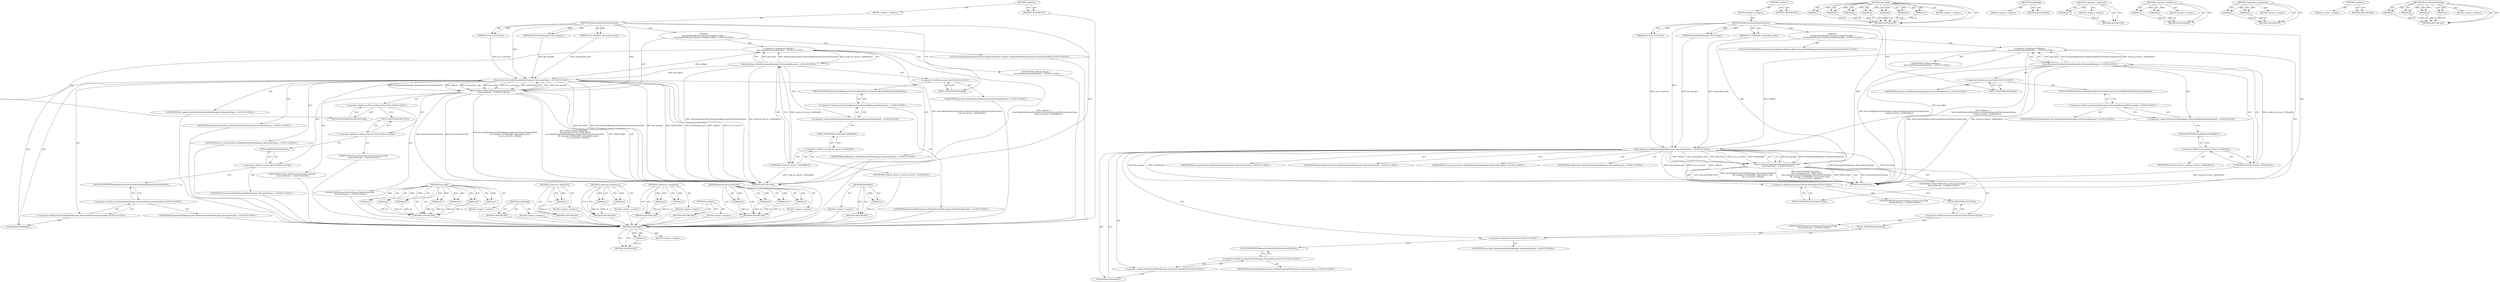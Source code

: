 digraph "BrowserThread.PostTask" {
vulnerable_98 [label=<(METHOD,GetWeakPtr)>];
vulnerable_99 [label=<(PARAM,p1)>];
vulnerable_100 [label=<(BLOCK,&lt;empty&gt;,&lt;empty&gt;)>];
vulnerable_101 [label=<(METHOD_RETURN,ANY)>];
vulnerable_6 [label=<(METHOD,&lt;global&gt;)<SUB>1</SUB>>];
vulnerable_7 [label=<(BLOCK,&lt;empty&gt;,&lt;empty&gt;)<SUB>1</SUB>>];
vulnerable_8 [label=<(METHOD,OnIntermediatePathDetermined)<SUB>1</SUB>>];
vulnerable_9 [label=<(PARAM,DownloadFileManager* file_manager)<SUB>2</SUB>>];
vulnerable_10 [label=<(PARAM,const FilePath&amp; intermediate_path)<SUB>3</SUB>>];
vulnerable_11 [label=<(PARAM,bool ok_to_overwrite)<SUB>4</SUB>>];
vulnerable_12 [label="<(BLOCK,{
  DownloadFileManager::RenameCompletionCallba...,{
  DownloadFileManager::RenameCompletionCallba...)<SUB>4</SUB>>"];
vulnerable_13 [label="<(LOCAL,DownloadFileManager.RenameCompletionCallback callback: DownloadFileManager.RenameCompletionCallback)<SUB>5</SUB>>"];
vulnerable_14 [label="<(&lt;operator&gt;.assignment,callback =
      base::Bind(&amp;DownloadItemImpl::...)<SUB>5</SUB>>"];
vulnerable_15 [label="<(IDENTIFIER,callback,callback =
      base::Bind(&amp;DownloadItemImpl::...)<SUB>5</SUB>>"];
vulnerable_16 [label="<(base.Bind,base::Bind(&amp;DownloadItemImpl::OnDownloadRenamed...)<SUB>6</SUB>>"];
vulnerable_17 [label="<(&lt;operator&gt;.fieldAccess,base::Bind)<SUB>6</SUB>>"];
vulnerable_18 [label="<(IDENTIFIER,base,base::Bind(&amp;DownloadItemImpl::OnDownloadRenamed...)<SUB>6</SUB>>"];
vulnerable_19 [label=<(FIELD_IDENTIFIER,Bind,Bind)<SUB>6</SUB>>];
vulnerable_20 [label="<(&lt;operator&gt;.addressOf,&amp;DownloadItemImpl::OnDownloadRenamedToIntermedi...)<SUB>6</SUB>>"];
vulnerable_21 [label="<(&lt;operator&gt;.fieldAccess,DownloadItemImpl::OnDownloadRenamedToIntermedia...)<SUB>6</SUB>>"];
vulnerable_22 [label="<(IDENTIFIER,DownloadItemImpl,base::Bind(&amp;DownloadItemImpl::OnDownloadRenamed...)<SUB>6</SUB>>"];
vulnerable_23 [label=<(FIELD_IDENTIFIER,OnDownloadRenamedToIntermediateName,OnDownloadRenamedToIntermediateName)<SUB>6</SUB>>];
vulnerable_24 [label=<(GetWeakPtr,weak_ptr_factory_.GetWeakPtr())<SUB>7</SUB>>];
vulnerable_25 [label=<(&lt;operator&gt;.fieldAccess,weak_ptr_factory_.GetWeakPtr)<SUB>7</SUB>>];
vulnerable_26 [label=<(IDENTIFIER,weak_ptr_factory_,weak_ptr_factory_.GetWeakPtr())<SUB>7</SUB>>];
vulnerable_27 [label=<(FIELD_IDENTIFIER,GetWeakPtr,GetWeakPtr)<SUB>7</SUB>>];
vulnerable_28 [label="<(BrowserThread.PostTask,BrowserThread::PostTask(
       BrowserThread::...)<SUB>8</SUB>>"];
vulnerable_29 [label="<(&lt;operator&gt;.fieldAccess,BrowserThread::PostTask)<SUB>8</SUB>>"];
vulnerable_30 [label="<(IDENTIFIER,BrowserThread,BrowserThread::PostTask(
       BrowserThread::...)<SUB>8</SUB>>"];
vulnerable_31 [label=<(FIELD_IDENTIFIER,PostTask,PostTask)<SUB>8</SUB>>];
vulnerable_32 [label="<(&lt;operator&gt;.fieldAccess,BrowserThread::FILE)<SUB>9</SUB>>"];
vulnerable_33 [label="<(IDENTIFIER,BrowserThread,BrowserThread::PostTask(
       BrowserThread::...)<SUB>9</SUB>>"];
vulnerable_34 [label=<(FIELD_IDENTIFIER,FILE,FILE)<SUB>9</SUB>>];
vulnerable_35 [label="<(IDENTIFIER,FROM_HERE,BrowserThread::PostTask(
       BrowserThread::...)<SUB>9</SUB>>"];
vulnerable_36 [label="<(base.Bind,base::Bind(&amp;DownloadFileManager::RenameInProgre...)<SUB>10</SUB>>"];
vulnerable_37 [label="<(&lt;operator&gt;.fieldAccess,base::Bind)<SUB>10</SUB>>"];
vulnerable_38 [label="<(IDENTIFIER,base,base::Bind(&amp;DownloadFileManager::RenameInProgre...)<SUB>10</SUB>>"];
vulnerable_39 [label=<(FIELD_IDENTIFIER,Bind,Bind)<SUB>10</SUB>>];
vulnerable_40 [label="<(&lt;operator&gt;.addressOf,&amp;DownloadFileManager::RenameInProgressDownloadFile)<SUB>10</SUB>>"];
vulnerable_41 [label="<(&lt;operator&gt;.fieldAccess,DownloadFileManager::RenameInProgressDownloadFile)<SUB>10</SUB>>"];
vulnerable_42 [label="<(IDENTIFIER,DownloadFileManager,base::Bind(&amp;DownloadFileManager::RenameInProgre...)<SUB>10</SUB>>"];
vulnerable_43 [label=<(FIELD_IDENTIFIER,RenameInProgressDownloadFile,RenameInProgressDownloadFile)<SUB>10</SUB>>];
vulnerable_44 [label="<(IDENTIFIER,file_manager,base::Bind(&amp;DownloadFileManager::RenameInProgre...)<SUB>11</SUB>>"];
vulnerable_45 [label=<(GetGlobalId,GetGlobalId())<SUB>11</SUB>>];
vulnerable_46 [label="<(IDENTIFIER,intermediate_path,base::Bind(&amp;DownloadFileManager::RenameInProgre...)<SUB>11</SUB>>"];
vulnerable_47 [label="<(IDENTIFIER,ok_to_overwrite,base::Bind(&amp;DownloadFileManager::RenameInProgre...)<SUB>12</SUB>>"];
vulnerable_48 [label="<(IDENTIFIER,callback,base::Bind(&amp;DownloadFileManager::RenameInProgre...)<SUB>12</SUB>>"];
vulnerable_49 [label=<(METHOD_RETURN,void)<SUB>1</SUB>>];
vulnerable_51 [label=<(METHOD_RETURN,ANY)<SUB>1</SUB>>];
vulnerable_79 [label=<(METHOD,base.Bind)>];
vulnerable_80 [label=<(PARAM,p1)>];
vulnerable_81 [label=<(PARAM,p2)>];
vulnerable_82 [label=<(PARAM,p3)>];
vulnerable_83 [label=<(PARAM,p4)>];
vulnerable_84 [label=<(PARAM,p5)>];
vulnerable_85 [label=<(PARAM,p6)>];
vulnerable_86 [label=<(PARAM,p7)>];
vulnerable_87 [label=<(BLOCK,&lt;empty&gt;,&lt;empty&gt;)>];
vulnerable_88 [label=<(METHOD_RETURN,ANY)>];
vulnerable_109 [label=<(METHOD,GetGlobalId)>];
vulnerable_110 [label=<(BLOCK,&lt;empty&gt;,&lt;empty&gt;)>];
vulnerable_111 [label=<(METHOD_RETURN,ANY)>];
vulnerable_94 [label=<(METHOD,&lt;operator&gt;.addressOf)>];
vulnerable_95 [label=<(PARAM,p1)>];
vulnerable_96 [label=<(BLOCK,&lt;empty&gt;,&lt;empty&gt;)>];
vulnerable_97 [label=<(METHOD_RETURN,ANY)>];
vulnerable_89 [label=<(METHOD,&lt;operator&gt;.fieldAccess)>];
vulnerable_90 [label=<(PARAM,p1)>];
vulnerable_91 [label=<(PARAM,p2)>];
vulnerable_92 [label=<(BLOCK,&lt;empty&gt;,&lt;empty&gt;)>];
vulnerable_93 [label=<(METHOD_RETURN,ANY)>];
vulnerable_74 [label=<(METHOD,&lt;operator&gt;.assignment)>];
vulnerable_75 [label=<(PARAM,p1)>];
vulnerable_76 [label=<(PARAM,p2)>];
vulnerable_77 [label=<(BLOCK,&lt;empty&gt;,&lt;empty&gt;)>];
vulnerable_78 [label=<(METHOD_RETURN,ANY)>];
vulnerable_68 [label=<(METHOD,&lt;global&gt;)<SUB>1</SUB>>];
vulnerable_69 [label=<(BLOCK,&lt;empty&gt;,&lt;empty&gt;)>];
vulnerable_70 [label=<(METHOD_RETURN,ANY)>];
vulnerable_102 [label=<(METHOD,BrowserThread.PostTask)>];
vulnerable_103 [label=<(PARAM,p1)>];
vulnerable_104 [label=<(PARAM,p2)>];
vulnerable_105 [label=<(PARAM,p3)>];
vulnerable_106 [label=<(PARAM,p4)>];
vulnerable_107 [label=<(BLOCK,&lt;empty&gt;,&lt;empty&gt;)>];
vulnerable_108 [label=<(METHOD_RETURN,ANY)>];
fixed_98 [label=<(METHOD,GetWeakPtr)>];
fixed_99 [label=<(PARAM,p1)>];
fixed_100 [label=<(BLOCK,&lt;empty&gt;,&lt;empty&gt;)>];
fixed_101 [label=<(METHOD_RETURN,ANY)>];
fixed_6 [label=<(METHOD,&lt;global&gt;)<SUB>1</SUB>>];
fixed_7 [label=<(BLOCK,&lt;empty&gt;,&lt;empty&gt;)<SUB>1</SUB>>];
fixed_8 [label=<(METHOD,OnIntermediatePathDetermined)<SUB>1</SUB>>];
fixed_9 [label=<(PARAM,DownloadFileManager* file_manager)<SUB>2</SUB>>];
fixed_10 [label=<(PARAM,const FilePath&amp; intermediate_path)<SUB>3</SUB>>];
fixed_11 [label=<(PARAM,bool ok_to_overwrite)<SUB>4</SUB>>];
fixed_12 [label="<(BLOCK,{
  DownloadFileManager::RenameCompletionCallba...,{
  DownloadFileManager::RenameCompletionCallba...)<SUB>4</SUB>>"];
fixed_13 [label="<(LOCAL,DownloadFileManager.RenameCompletionCallback callback: DownloadFileManager.RenameCompletionCallback)<SUB>5</SUB>>"];
fixed_14 [label="<(&lt;operator&gt;.assignment,callback =
      base::Bind(&amp;DownloadItemImpl::...)<SUB>5</SUB>>"];
fixed_15 [label="<(IDENTIFIER,callback,callback =
      base::Bind(&amp;DownloadItemImpl::...)<SUB>5</SUB>>"];
fixed_16 [label="<(base.Bind,base::Bind(&amp;DownloadItemImpl::OnDownloadRenamed...)<SUB>6</SUB>>"];
fixed_17 [label="<(&lt;operator&gt;.fieldAccess,base::Bind)<SUB>6</SUB>>"];
fixed_18 [label="<(IDENTIFIER,base,base::Bind(&amp;DownloadItemImpl::OnDownloadRenamed...)<SUB>6</SUB>>"];
fixed_19 [label=<(FIELD_IDENTIFIER,Bind,Bind)<SUB>6</SUB>>];
fixed_20 [label="<(&lt;operator&gt;.addressOf,&amp;DownloadItemImpl::OnDownloadRenamedToIntermedi...)<SUB>6</SUB>>"];
fixed_21 [label="<(&lt;operator&gt;.fieldAccess,DownloadItemImpl::OnDownloadRenamedToIntermedia...)<SUB>6</SUB>>"];
fixed_22 [label="<(IDENTIFIER,DownloadItemImpl,base::Bind(&amp;DownloadItemImpl::OnDownloadRenamed...)<SUB>6</SUB>>"];
fixed_23 [label=<(FIELD_IDENTIFIER,OnDownloadRenamedToIntermediateName,OnDownloadRenamedToIntermediateName)<SUB>6</SUB>>];
fixed_24 [label=<(GetWeakPtr,weak_ptr_factory_.GetWeakPtr())<SUB>7</SUB>>];
fixed_25 [label=<(&lt;operator&gt;.fieldAccess,weak_ptr_factory_.GetWeakPtr)<SUB>7</SUB>>];
fixed_26 [label=<(IDENTIFIER,weak_ptr_factory_,weak_ptr_factory_.GetWeakPtr())<SUB>7</SUB>>];
fixed_27 [label=<(FIELD_IDENTIFIER,GetWeakPtr,GetWeakPtr)<SUB>7</SUB>>];
fixed_28 [label="<(BrowserThread.PostTask,BrowserThread::PostTask(
       BrowserThread::...)<SUB>8</SUB>>"];
fixed_29 [label="<(&lt;operator&gt;.fieldAccess,BrowserThread::PostTask)<SUB>8</SUB>>"];
fixed_30 [label="<(IDENTIFIER,BrowserThread,BrowserThread::PostTask(
       BrowserThread::...)<SUB>8</SUB>>"];
fixed_31 [label=<(FIELD_IDENTIFIER,PostTask,PostTask)<SUB>8</SUB>>];
fixed_32 [label="<(&lt;operator&gt;.fieldAccess,BrowserThread::FILE)<SUB>9</SUB>>"];
fixed_33 [label="<(IDENTIFIER,BrowserThread,BrowserThread::PostTask(
       BrowserThread::...)<SUB>9</SUB>>"];
fixed_34 [label=<(FIELD_IDENTIFIER,FILE,FILE)<SUB>9</SUB>>];
fixed_35 [label="<(IDENTIFIER,FROM_HERE,BrowserThread::PostTask(
       BrowserThread::...)<SUB>9</SUB>>"];
fixed_36 [label="<(base.Bind,base::Bind(&amp;DownloadFileManager::RenameDownload...)<SUB>10</SUB>>"];
fixed_37 [label="<(&lt;operator&gt;.fieldAccess,base::Bind)<SUB>10</SUB>>"];
fixed_38 [label="<(IDENTIFIER,base,base::Bind(&amp;DownloadFileManager::RenameDownload...)<SUB>10</SUB>>"];
fixed_39 [label=<(FIELD_IDENTIFIER,Bind,Bind)<SUB>10</SUB>>];
fixed_40 [label="<(&lt;operator&gt;.addressOf,&amp;DownloadFileManager::RenameDownloadFile)<SUB>10</SUB>>"];
fixed_41 [label="<(&lt;operator&gt;.fieldAccess,DownloadFileManager::RenameDownloadFile)<SUB>10</SUB>>"];
fixed_42 [label="<(IDENTIFIER,DownloadFileManager,base::Bind(&amp;DownloadFileManager::RenameDownload...)<SUB>10</SUB>>"];
fixed_43 [label=<(FIELD_IDENTIFIER,RenameDownloadFile,RenameDownloadFile)<SUB>10</SUB>>];
fixed_44 [label="<(IDENTIFIER,file_manager,base::Bind(&amp;DownloadFileManager::RenameDownload...)<SUB>11</SUB>>"];
fixed_45 [label=<(GetGlobalId,GetGlobalId())<SUB>11</SUB>>];
fixed_46 [label="<(IDENTIFIER,intermediate_path,base::Bind(&amp;DownloadFileManager::RenameDownload...)<SUB>11</SUB>>"];
fixed_47 [label="<(IDENTIFIER,ok_to_overwrite,base::Bind(&amp;DownloadFileManager::RenameDownload...)<SUB>12</SUB>>"];
fixed_48 [label="<(IDENTIFIER,callback,base::Bind(&amp;DownloadFileManager::RenameDownload...)<SUB>12</SUB>>"];
fixed_49 [label=<(METHOD_RETURN,void)<SUB>1</SUB>>];
fixed_51 [label=<(METHOD_RETURN,ANY)<SUB>1</SUB>>];
fixed_79 [label=<(METHOD,base.Bind)>];
fixed_80 [label=<(PARAM,p1)>];
fixed_81 [label=<(PARAM,p2)>];
fixed_82 [label=<(PARAM,p3)>];
fixed_83 [label=<(PARAM,p4)>];
fixed_84 [label=<(PARAM,p5)>];
fixed_85 [label=<(PARAM,p6)>];
fixed_86 [label=<(PARAM,p7)>];
fixed_87 [label=<(BLOCK,&lt;empty&gt;,&lt;empty&gt;)>];
fixed_88 [label=<(METHOD_RETURN,ANY)>];
fixed_109 [label=<(METHOD,GetGlobalId)>];
fixed_110 [label=<(BLOCK,&lt;empty&gt;,&lt;empty&gt;)>];
fixed_111 [label=<(METHOD_RETURN,ANY)>];
fixed_94 [label=<(METHOD,&lt;operator&gt;.addressOf)>];
fixed_95 [label=<(PARAM,p1)>];
fixed_96 [label=<(BLOCK,&lt;empty&gt;,&lt;empty&gt;)>];
fixed_97 [label=<(METHOD_RETURN,ANY)>];
fixed_89 [label=<(METHOD,&lt;operator&gt;.fieldAccess)>];
fixed_90 [label=<(PARAM,p1)>];
fixed_91 [label=<(PARAM,p2)>];
fixed_92 [label=<(BLOCK,&lt;empty&gt;,&lt;empty&gt;)>];
fixed_93 [label=<(METHOD_RETURN,ANY)>];
fixed_74 [label=<(METHOD,&lt;operator&gt;.assignment)>];
fixed_75 [label=<(PARAM,p1)>];
fixed_76 [label=<(PARAM,p2)>];
fixed_77 [label=<(BLOCK,&lt;empty&gt;,&lt;empty&gt;)>];
fixed_78 [label=<(METHOD_RETURN,ANY)>];
fixed_68 [label=<(METHOD,&lt;global&gt;)<SUB>1</SUB>>];
fixed_69 [label=<(BLOCK,&lt;empty&gt;,&lt;empty&gt;)>];
fixed_70 [label=<(METHOD_RETURN,ANY)>];
fixed_102 [label=<(METHOD,BrowserThread.PostTask)>];
fixed_103 [label=<(PARAM,p1)>];
fixed_104 [label=<(PARAM,p2)>];
fixed_105 [label=<(PARAM,p3)>];
fixed_106 [label=<(PARAM,p4)>];
fixed_107 [label=<(BLOCK,&lt;empty&gt;,&lt;empty&gt;)>];
fixed_108 [label=<(METHOD_RETURN,ANY)>];
vulnerable_98 -> vulnerable_99  [key=0, label="AST: "];
vulnerable_98 -> vulnerable_99  [key=1, label="DDG: "];
vulnerable_98 -> vulnerable_100  [key=0, label="AST: "];
vulnerable_98 -> vulnerable_101  [key=0, label="AST: "];
vulnerable_98 -> vulnerable_101  [key=1, label="CFG: "];
vulnerable_99 -> vulnerable_101  [key=0, label="DDG: p1"];
vulnerable_100 -> fixed_98  [key=0];
vulnerable_101 -> fixed_98  [key=0];
vulnerable_6 -> vulnerable_7  [key=0, label="AST: "];
vulnerable_6 -> vulnerable_51  [key=0, label="AST: "];
vulnerable_6 -> vulnerable_51  [key=1, label="CFG: "];
vulnerable_7 -> vulnerable_8  [key=0, label="AST: "];
vulnerable_8 -> vulnerable_9  [key=0, label="AST: "];
vulnerable_8 -> vulnerable_9  [key=1, label="DDG: "];
vulnerable_8 -> vulnerable_10  [key=0, label="AST: "];
vulnerable_8 -> vulnerable_10  [key=1, label="DDG: "];
vulnerable_8 -> vulnerable_11  [key=0, label="AST: "];
vulnerable_8 -> vulnerable_11  [key=1, label="DDG: "];
vulnerable_8 -> vulnerable_12  [key=0, label="AST: "];
vulnerable_8 -> vulnerable_49  [key=0, label="AST: "];
vulnerable_8 -> vulnerable_19  [key=0, label="CFG: "];
vulnerable_8 -> vulnerable_28  [key=0, label="DDG: "];
vulnerable_8 -> vulnerable_36  [key=0, label="DDG: "];
vulnerable_9 -> vulnerable_36  [key=0, label="DDG: file_manager"];
vulnerable_10 -> vulnerable_36  [key=0, label="DDG: intermediate_path"];
vulnerable_11 -> vulnerable_36  [key=0, label="DDG: ok_to_overwrite"];
vulnerable_12 -> vulnerable_13  [key=0, label="AST: "];
vulnerable_12 -> vulnerable_14  [key=0, label="AST: "];
vulnerable_12 -> vulnerable_28  [key=0, label="AST: "];
vulnerable_13 -> fixed_98  [key=0];
vulnerable_14 -> vulnerable_15  [key=0, label="AST: "];
vulnerable_14 -> vulnerable_16  [key=0, label="AST: "];
vulnerable_14 -> vulnerable_31  [key=0, label="CFG: "];
vulnerable_14 -> vulnerable_49  [key=0, label="DDG: base::Bind(&amp;DownloadItemImpl::OnDownloadRenamedToIntermediateName,
                  weak_ptr_factory_.GetWeakPtr())"];
vulnerable_14 -> vulnerable_49  [key=1, label="DDG: callback =
      base::Bind(&amp;DownloadItemImpl::OnDownloadRenamedToIntermediateName,
                  weak_ptr_factory_.GetWeakPtr())"];
vulnerable_14 -> vulnerable_36  [key=0, label="DDG: callback"];
vulnerable_15 -> fixed_98  [key=0];
vulnerable_16 -> vulnerable_17  [key=0, label="AST: "];
vulnerable_16 -> vulnerable_20  [key=0, label="AST: "];
vulnerable_16 -> vulnerable_24  [key=0, label="AST: "];
vulnerable_16 -> vulnerable_14  [key=0, label="CFG: "];
vulnerable_16 -> vulnerable_14  [key=1, label="DDG: base::Bind"];
vulnerable_16 -> vulnerable_14  [key=2, label="DDG: &amp;DownloadItemImpl::OnDownloadRenamedToIntermediateName"];
vulnerable_16 -> vulnerable_14  [key=3, label="DDG: weak_ptr_factory_.GetWeakPtr()"];
vulnerable_16 -> vulnerable_49  [key=0, label="DDG: &amp;DownloadItemImpl::OnDownloadRenamedToIntermediateName"];
vulnerable_16 -> vulnerable_49  [key=1, label="DDG: weak_ptr_factory_.GetWeakPtr()"];
vulnerable_16 -> vulnerable_36  [key=0, label="DDG: base::Bind"];
vulnerable_17 -> vulnerable_18  [key=0, label="AST: "];
vulnerable_17 -> vulnerable_19  [key=0, label="AST: "];
vulnerable_17 -> vulnerable_23  [key=0, label="CFG: "];
vulnerable_18 -> fixed_98  [key=0];
vulnerable_19 -> vulnerable_17  [key=0, label="CFG: "];
vulnerable_20 -> vulnerable_21  [key=0, label="AST: "];
vulnerable_20 -> vulnerable_27  [key=0, label="CFG: "];
vulnerable_21 -> vulnerable_22  [key=0, label="AST: "];
vulnerable_21 -> vulnerable_23  [key=0, label="AST: "];
vulnerable_21 -> vulnerable_20  [key=0, label="CFG: "];
vulnerable_22 -> fixed_98  [key=0];
vulnerable_23 -> vulnerable_21  [key=0, label="CFG: "];
vulnerable_24 -> vulnerable_25  [key=0, label="AST: "];
vulnerable_24 -> vulnerable_16  [key=0, label="CFG: "];
vulnerable_24 -> vulnerable_16  [key=1, label="DDG: weak_ptr_factory_.GetWeakPtr"];
vulnerable_24 -> vulnerable_49  [key=0, label="DDG: weak_ptr_factory_.GetWeakPtr"];
vulnerable_25 -> vulnerable_26  [key=0, label="AST: "];
vulnerable_25 -> vulnerable_27  [key=0, label="AST: "];
vulnerable_25 -> vulnerable_24  [key=0, label="CFG: "];
vulnerable_26 -> fixed_98  [key=0];
vulnerable_27 -> vulnerable_25  [key=0, label="CFG: "];
vulnerable_28 -> vulnerable_29  [key=0, label="AST: "];
vulnerable_28 -> vulnerable_32  [key=0, label="AST: "];
vulnerable_28 -> vulnerable_35  [key=0, label="AST: "];
vulnerable_28 -> vulnerable_36  [key=0, label="AST: "];
vulnerable_28 -> vulnerable_49  [key=0, label="CFG: "];
vulnerable_28 -> vulnerable_49  [key=1, label="DDG: BrowserThread::PostTask"];
vulnerable_28 -> vulnerable_49  [key=2, label="DDG: BrowserThread::FILE"];
vulnerable_28 -> vulnerable_49  [key=3, label="DDG: base::Bind(&amp;DownloadFileManager::RenameInProgressDownloadFile,
                  file_manager, GetGlobalId(), intermediate_path,
                  ok_to_overwrite, callback)"];
vulnerable_28 -> vulnerable_49  [key=4, label="DDG: BrowserThread::PostTask(
       BrowserThread::FILE, FROM_HERE,
      base::Bind(&amp;DownloadFileManager::RenameInProgressDownloadFile,
                  file_manager, GetGlobalId(), intermediate_path,
                  ok_to_overwrite, callback))"];
vulnerable_28 -> vulnerable_49  [key=5, label="DDG: FROM_HERE"];
vulnerable_29 -> vulnerable_30  [key=0, label="AST: "];
vulnerable_29 -> vulnerable_31  [key=0, label="AST: "];
vulnerable_29 -> vulnerable_34  [key=0, label="CFG: "];
vulnerable_30 -> fixed_98  [key=0];
vulnerable_31 -> vulnerable_29  [key=0, label="CFG: "];
vulnerable_32 -> vulnerable_33  [key=0, label="AST: "];
vulnerable_32 -> vulnerable_34  [key=0, label="AST: "];
vulnerable_32 -> vulnerable_39  [key=0, label="CFG: "];
vulnerable_33 -> fixed_98  [key=0];
vulnerable_34 -> vulnerable_32  [key=0, label="CFG: "];
vulnerable_35 -> fixed_98  [key=0];
vulnerable_36 -> vulnerable_37  [key=0, label="AST: "];
vulnerable_36 -> vulnerable_40  [key=0, label="AST: "];
vulnerable_36 -> vulnerable_44  [key=0, label="AST: "];
vulnerable_36 -> vulnerable_45  [key=0, label="AST: "];
vulnerable_36 -> vulnerable_46  [key=0, label="AST: "];
vulnerable_36 -> vulnerable_47  [key=0, label="AST: "];
vulnerable_36 -> vulnerable_48  [key=0, label="AST: "];
vulnerable_36 -> vulnerable_28  [key=0, label="CFG: "];
vulnerable_36 -> vulnerable_28  [key=1, label="DDG: file_manager"];
vulnerable_36 -> vulnerable_28  [key=2, label="DDG: &amp;DownloadFileManager::RenameInProgressDownloadFile"];
vulnerable_36 -> vulnerable_28  [key=3, label="DDG: callback"];
vulnerable_36 -> vulnerable_28  [key=4, label="DDG: intermediate_path"];
vulnerable_36 -> vulnerable_28  [key=5, label="DDG: base::Bind"];
vulnerable_36 -> vulnerable_28  [key=6, label="DDG: ok_to_overwrite"];
vulnerable_36 -> vulnerable_28  [key=7, label="DDG: GetGlobalId()"];
vulnerable_36 -> vulnerable_49  [key=0, label="DDG: base::Bind"];
vulnerable_36 -> vulnerable_49  [key=1, label="DDG: &amp;DownloadFileManager::RenameInProgressDownloadFile"];
vulnerable_36 -> vulnerable_49  [key=2, label="DDG: file_manager"];
vulnerable_36 -> vulnerable_49  [key=3, label="DDG: GetGlobalId()"];
vulnerable_36 -> vulnerable_49  [key=4, label="DDG: intermediate_path"];
vulnerable_36 -> vulnerable_49  [key=5, label="DDG: ok_to_overwrite"];
vulnerable_36 -> vulnerable_49  [key=6, label="DDG: callback"];
vulnerable_37 -> vulnerable_38  [key=0, label="AST: "];
vulnerable_37 -> vulnerable_39  [key=0, label="AST: "];
vulnerable_37 -> vulnerable_43  [key=0, label="CFG: "];
vulnerable_38 -> fixed_98  [key=0];
vulnerable_39 -> vulnerable_37  [key=0, label="CFG: "];
vulnerable_40 -> vulnerable_41  [key=0, label="AST: "];
vulnerable_40 -> vulnerable_45  [key=0, label="CFG: "];
vulnerable_41 -> vulnerable_42  [key=0, label="AST: "];
vulnerable_41 -> vulnerable_43  [key=0, label="AST: "];
vulnerable_41 -> vulnerable_40  [key=0, label="CFG: "];
vulnerable_42 -> fixed_98  [key=0];
vulnerable_43 -> vulnerable_41  [key=0, label="CFG: "];
vulnerable_44 -> fixed_98  [key=0];
vulnerable_45 -> vulnerable_36  [key=0, label="CFG: "];
vulnerable_46 -> fixed_98  [key=0];
vulnerable_47 -> fixed_98  [key=0];
vulnerable_48 -> fixed_98  [key=0];
vulnerable_49 -> fixed_98  [key=0];
vulnerable_51 -> fixed_98  [key=0];
vulnerable_79 -> vulnerable_80  [key=0, label="AST: "];
vulnerable_79 -> vulnerable_80  [key=1, label="DDG: "];
vulnerable_79 -> vulnerable_87  [key=0, label="AST: "];
vulnerable_79 -> vulnerable_81  [key=0, label="AST: "];
vulnerable_79 -> vulnerable_81  [key=1, label="DDG: "];
vulnerable_79 -> vulnerable_88  [key=0, label="AST: "];
vulnerable_79 -> vulnerable_88  [key=1, label="CFG: "];
vulnerable_79 -> vulnerable_82  [key=0, label="AST: "];
vulnerable_79 -> vulnerable_82  [key=1, label="DDG: "];
vulnerable_79 -> vulnerable_83  [key=0, label="AST: "];
vulnerable_79 -> vulnerable_83  [key=1, label="DDG: "];
vulnerable_79 -> vulnerable_84  [key=0, label="AST: "];
vulnerable_79 -> vulnerable_84  [key=1, label="DDG: "];
vulnerable_79 -> vulnerable_85  [key=0, label="AST: "];
vulnerable_79 -> vulnerable_85  [key=1, label="DDG: "];
vulnerable_79 -> vulnerable_86  [key=0, label="AST: "];
vulnerable_79 -> vulnerable_86  [key=1, label="DDG: "];
vulnerable_80 -> vulnerable_88  [key=0, label="DDG: p1"];
vulnerable_81 -> vulnerable_88  [key=0, label="DDG: p2"];
vulnerable_82 -> vulnerable_88  [key=0, label="DDG: p3"];
vulnerable_83 -> vulnerable_88  [key=0, label="DDG: p4"];
vulnerable_84 -> vulnerable_88  [key=0, label="DDG: p5"];
vulnerable_85 -> vulnerable_88  [key=0, label="DDG: p6"];
vulnerable_86 -> vulnerable_88  [key=0, label="DDG: p7"];
vulnerable_87 -> fixed_98  [key=0];
vulnerable_88 -> fixed_98  [key=0];
vulnerable_109 -> vulnerable_110  [key=0, label="AST: "];
vulnerable_109 -> vulnerable_111  [key=0, label="AST: "];
vulnerable_109 -> vulnerable_111  [key=1, label="CFG: "];
vulnerable_110 -> fixed_98  [key=0];
vulnerable_111 -> fixed_98  [key=0];
vulnerable_94 -> vulnerable_95  [key=0, label="AST: "];
vulnerable_94 -> vulnerable_95  [key=1, label="DDG: "];
vulnerable_94 -> vulnerable_96  [key=0, label="AST: "];
vulnerable_94 -> vulnerable_97  [key=0, label="AST: "];
vulnerable_94 -> vulnerable_97  [key=1, label="CFG: "];
vulnerable_95 -> vulnerable_97  [key=0, label="DDG: p1"];
vulnerable_96 -> fixed_98  [key=0];
vulnerable_97 -> fixed_98  [key=0];
vulnerable_89 -> vulnerable_90  [key=0, label="AST: "];
vulnerable_89 -> vulnerable_90  [key=1, label="DDG: "];
vulnerable_89 -> vulnerable_92  [key=0, label="AST: "];
vulnerable_89 -> vulnerable_91  [key=0, label="AST: "];
vulnerable_89 -> vulnerable_91  [key=1, label="DDG: "];
vulnerable_89 -> vulnerable_93  [key=0, label="AST: "];
vulnerable_89 -> vulnerable_93  [key=1, label="CFG: "];
vulnerable_90 -> vulnerable_93  [key=0, label="DDG: p1"];
vulnerable_91 -> vulnerable_93  [key=0, label="DDG: p2"];
vulnerable_92 -> fixed_98  [key=0];
vulnerable_93 -> fixed_98  [key=0];
vulnerable_74 -> vulnerable_75  [key=0, label="AST: "];
vulnerable_74 -> vulnerable_75  [key=1, label="DDG: "];
vulnerable_74 -> vulnerable_77  [key=0, label="AST: "];
vulnerable_74 -> vulnerable_76  [key=0, label="AST: "];
vulnerable_74 -> vulnerable_76  [key=1, label="DDG: "];
vulnerable_74 -> vulnerable_78  [key=0, label="AST: "];
vulnerable_74 -> vulnerable_78  [key=1, label="CFG: "];
vulnerable_75 -> vulnerable_78  [key=0, label="DDG: p1"];
vulnerable_76 -> vulnerable_78  [key=0, label="DDG: p2"];
vulnerable_77 -> fixed_98  [key=0];
vulnerable_78 -> fixed_98  [key=0];
vulnerable_68 -> vulnerable_69  [key=0, label="AST: "];
vulnerable_68 -> vulnerable_70  [key=0, label="AST: "];
vulnerable_68 -> vulnerable_70  [key=1, label="CFG: "];
vulnerable_69 -> fixed_98  [key=0];
vulnerable_70 -> fixed_98  [key=0];
vulnerable_102 -> vulnerable_103  [key=0, label="AST: "];
vulnerable_102 -> vulnerable_103  [key=1, label="DDG: "];
vulnerable_102 -> vulnerable_107  [key=0, label="AST: "];
vulnerable_102 -> vulnerable_104  [key=0, label="AST: "];
vulnerable_102 -> vulnerable_104  [key=1, label="DDG: "];
vulnerable_102 -> vulnerable_108  [key=0, label="AST: "];
vulnerable_102 -> vulnerable_108  [key=1, label="CFG: "];
vulnerable_102 -> vulnerable_105  [key=0, label="AST: "];
vulnerable_102 -> vulnerable_105  [key=1, label="DDG: "];
vulnerable_102 -> vulnerable_106  [key=0, label="AST: "];
vulnerable_102 -> vulnerable_106  [key=1, label="DDG: "];
vulnerable_103 -> vulnerable_108  [key=0, label="DDG: p1"];
vulnerable_104 -> vulnerable_108  [key=0, label="DDG: p2"];
vulnerable_105 -> vulnerable_108  [key=0, label="DDG: p3"];
vulnerable_106 -> vulnerable_108  [key=0, label="DDG: p4"];
vulnerable_107 -> fixed_98  [key=0];
vulnerable_108 -> fixed_98  [key=0];
fixed_98 -> fixed_99  [key=0, label="AST: "];
fixed_98 -> fixed_99  [key=1, label="DDG: "];
fixed_98 -> fixed_100  [key=0, label="AST: "];
fixed_98 -> fixed_101  [key=0, label="AST: "];
fixed_98 -> fixed_101  [key=1, label="CFG: "];
fixed_99 -> fixed_101  [key=0, label="DDG: p1"];
fixed_6 -> fixed_7  [key=0, label="AST: "];
fixed_6 -> fixed_51  [key=0, label="AST: "];
fixed_6 -> fixed_51  [key=1, label="CFG: "];
fixed_7 -> fixed_8  [key=0, label="AST: "];
fixed_8 -> fixed_9  [key=0, label="AST: "];
fixed_8 -> fixed_9  [key=1, label="DDG: "];
fixed_8 -> fixed_10  [key=0, label="AST: "];
fixed_8 -> fixed_10  [key=1, label="DDG: "];
fixed_8 -> fixed_11  [key=0, label="AST: "];
fixed_8 -> fixed_11  [key=1, label="DDG: "];
fixed_8 -> fixed_12  [key=0, label="AST: "];
fixed_8 -> fixed_49  [key=0, label="AST: "];
fixed_8 -> fixed_19  [key=0, label="CFG: "];
fixed_8 -> fixed_28  [key=0, label="DDG: "];
fixed_8 -> fixed_36  [key=0, label="DDG: "];
fixed_9 -> fixed_36  [key=0, label="DDG: file_manager"];
fixed_10 -> fixed_36  [key=0, label="DDG: intermediate_path"];
fixed_11 -> fixed_36  [key=0, label="DDG: ok_to_overwrite"];
fixed_12 -> fixed_13  [key=0, label="AST: "];
fixed_12 -> fixed_14  [key=0, label="AST: "];
fixed_12 -> fixed_28  [key=0, label="AST: "];
fixed_14 -> fixed_15  [key=0, label="AST: "];
fixed_14 -> fixed_16  [key=0, label="AST: "];
fixed_14 -> fixed_31  [key=0, label="CFG: "];
fixed_14 -> fixed_49  [key=0, label="DDG: base::Bind(&amp;DownloadItemImpl::OnDownloadRenamedToIntermediateName,
                  weak_ptr_factory_.GetWeakPtr())"];
fixed_14 -> fixed_49  [key=1, label="DDG: callback =
      base::Bind(&amp;DownloadItemImpl::OnDownloadRenamedToIntermediateName,
                  weak_ptr_factory_.GetWeakPtr())"];
fixed_14 -> fixed_36  [key=0, label="DDG: callback"];
fixed_16 -> fixed_17  [key=0, label="AST: "];
fixed_16 -> fixed_20  [key=0, label="AST: "];
fixed_16 -> fixed_24  [key=0, label="AST: "];
fixed_16 -> fixed_14  [key=0, label="CFG: "];
fixed_16 -> fixed_14  [key=1, label="DDG: base::Bind"];
fixed_16 -> fixed_14  [key=2, label="DDG: &amp;DownloadItemImpl::OnDownloadRenamedToIntermediateName"];
fixed_16 -> fixed_14  [key=3, label="DDG: weak_ptr_factory_.GetWeakPtr()"];
fixed_16 -> fixed_49  [key=0, label="DDG: &amp;DownloadItemImpl::OnDownloadRenamedToIntermediateName"];
fixed_16 -> fixed_49  [key=1, label="DDG: weak_ptr_factory_.GetWeakPtr()"];
fixed_16 -> fixed_36  [key=0, label="DDG: base::Bind"];
fixed_17 -> fixed_18  [key=0, label="AST: "];
fixed_17 -> fixed_19  [key=0, label="AST: "];
fixed_17 -> fixed_23  [key=0, label="CFG: "];
fixed_19 -> fixed_17  [key=0, label="CFG: "];
fixed_20 -> fixed_21  [key=0, label="AST: "];
fixed_20 -> fixed_27  [key=0, label="CFG: "];
fixed_21 -> fixed_22  [key=0, label="AST: "];
fixed_21 -> fixed_23  [key=0, label="AST: "];
fixed_21 -> fixed_20  [key=0, label="CFG: "];
fixed_23 -> fixed_21  [key=0, label="CFG: "];
fixed_24 -> fixed_25  [key=0, label="AST: "];
fixed_24 -> fixed_16  [key=0, label="CFG: "];
fixed_24 -> fixed_16  [key=1, label="DDG: weak_ptr_factory_.GetWeakPtr"];
fixed_24 -> fixed_49  [key=0, label="DDG: weak_ptr_factory_.GetWeakPtr"];
fixed_25 -> fixed_26  [key=0, label="AST: "];
fixed_25 -> fixed_27  [key=0, label="AST: "];
fixed_25 -> fixed_24  [key=0, label="CFG: "];
fixed_27 -> fixed_25  [key=0, label="CFG: "];
fixed_28 -> fixed_29  [key=0, label="AST: "];
fixed_28 -> fixed_32  [key=0, label="AST: "];
fixed_28 -> fixed_35  [key=0, label="AST: "];
fixed_28 -> fixed_36  [key=0, label="AST: "];
fixed_28 -> fixed_49  [key=0, label="CFG: "];
fixed_28 -> fixed_49  [key=1, label="DDG: BrowserThread::PostTask"];
fixed_28 -> fixed_49  [key=2, label="DDG: BrowserThread::FILE"];
fixed_28 -> fixed_49  [key=3, label="DDG: base::Bind(&amp;DownloadFileManager::RenameDownloadFile,
                  file_manager, GetGlobalId(), intermediate_path,
                  ok_to_overwrite, callback)"];
fixed_28 -> fixed_49  [key=4, label="DDG: BrowserThread::PostTask(
       BrowserThread::FILE, FROM_HERE,
      base::Bind(&amp;DownloadFileManager::RenameDownloadFile,
                  file_manager, GetGlobalId(), intermediate_path,
                  ok_to_overwrite, callback))"];
fixed_28 -> fixed_49  [key=5, label="DDG: FROM_HERE"];
fixed_29 -> fixed_30  [key=0, label="AST: "];
fixed_29 -> fixed_31  [key=0, label="AST: "];
fixed_29 -> fixed_34  [key=0, label="CFG: "];
fixed_31 -> fixed_29  [key=0, label="CFG: "];
fixed_32 -> fixed_33  [key=0, label="AST: "];
fixed_32 -> fixed_34  [key=0, label="AST: "];
fixed_32 -> fixed_39  [key=0, label="CFG: "];
fixed_34 -> fixed_32  [key=0, label="CFG: "];
fixed_36 -> fixed_37  [key=0, label="AST: "];
fixed_36 -> fixed_40  [key=0, label="AST: "];
fixed_36 -> fixed_44  [key=0, label="AST: "];
fixed_36 -> fixed_45  [key=0, label="AST: "];
fixed_36 -> fixed_46  [key=0, label="AST: "];
fixed_36 -> fixed_47  [key=0, label="AST: "];
fixed_36 -> fixed_48  [key=0, label="AST: "];
fixed_36 -> fixed_28  [key=0, label="CFG: "];
fixed_36 -> fixed_28  [key=1, label="DDG: file_manager"];
fixed_36 -> fixed_28  [key=2, label="DDG: &amp;DownloadFileManager::RenameDownloadFile"];
fixed_36 -> fixed_28  [key=3, label="DDG: callback"];
fixed_36 -> fixed_28  [key=4, label="DDG: intermediate_path"];
fixed_36 -> fixed_28  [key=5, label="DDG: base::Bind"];
fixed_36 -> fixed_28  [key=6, label="DDG: ok_to_overwrite"];
fixed_36 -> fixed_28  [key=7, label="DDG: GetGlobalId()"];
fixed_36 -> fixed_49  [key=0, label="DDG: base::Bind"];
fixed_36 -> fixed_49  [key=1, label="DDG: &amp;DownloadFileManager::RenameDownloadFile"];
fixed_36 -> fixed_49  [key=2, label="DDG: file_manager"];
fixed_36 -> fixed_49  [key=3, label="DDG: GetGlobalId()"];
fixed_36 -> fixed_49  [key=4, label="DDG: intermediate_path"];
fixed_36 -> fixed_49  [key=5, label="DDG: ok_to_overwrite"];
fixed_36 -> fixed_49  [key=6, label="DDG: callback"];
fixed_37 -> fixed_38  [key=0, label="AST: "];
fixed_37 -> fixed_39  [key=0, label="AST: "];
fixed_37 -> fixed_43  [key=0, label="CFG: "];
fixed_39 -> fixed_37  [key=0, label="CFG: "];
fixed_40 -> fixed_41  [key=0, label="AST: "];
fixed_40 -> fixed_45  [key=0, label="CFG: "];
fixed_41 -> fixed_42  [key=0, label="AST: "];
fixed_41 -> fixed_43  [key=0, label="AST: "];
fixed_41 -> fixed_40  [key=0, label="CFG: "];
fixed_43 -> fixed_41  [key=0, label="CFG: "];
fixed_45 -> fixed_36  [key=0, label="CFG: "];
fixed_79 -> fixed_80  [key=0, label="AST: "];
fixed_79 -> fixed_80  [key=1, label="DDG: "];
fixed_79 -> fixed_87  [key=0, label="AST: "];
fixed_79 -> fixed_81  [key=0, label="AST: "];
fixed_79 -> fixed_81  [key=1, label="DDG: "];
fixed_79 -> fixed_88  [key=0, label="AST: "];
fixed_79 -> fixed_88  [key=1, label="CFG: "];
fixed_79 -> fixed_82  [key=0, label="AST: "];
fixed_79 -> fixed_82  [key=1, label="DDG: "];
fixed_79 -> fixed_83  [key=0, label="AST: "];
fixed_79 -> fixed_83  [key=1, label="DDG: "];
fixed_79 -> fixed_84  [key=0, label="AST: "];
fixed_79 -> fixed_84  [key=1, label="DDG: "];
fixed_79 -> fixed_85  [key=0, label="AST: "];
fixed_79 -> fixed_85  [key=1, label="DDG: "];
fixed_79 -> fixed_86  [key=0, label="AST: "];
fixed_79 -> fixed_86  [key=1, label="DDG: "];
fixed_80 -> fixed_88  [key=0, label="DDG: p1"];
fixed_81 -> fixed_88  [key=0, label="DDG: p2"];
fixed_82 -> fixed_88  [key=0, label="DDG: p3"];
fixed_83 -> fixed_88  [key=0, label="DDG: p4"];
fixed_84 -> fixed_88  [key=0, label="DDG: p5"];
fixed_85 -> fixed_88  [key=0, label="DDG: p6"];
fixed_86 -> fixed_88  [key=0, label="DDG: p7"];
fixed_109 -> fixed_110  [key=0, label="AST: "];
fixed_109 -> fixed_111  [key=0, label="AST: "];
fixed_109 -> fixed_111  [key=1, label="CFG: "];
fixed_94 -> fixed_95  [key=0, label="AST: "];
fixed_94 -> fixed_95  [key=1, label="DDG: "];
fixed_94 -> fixed_96  [key=0, label="AST: "];
fixed_94 -> fixed_97  [key=0, label="AST: "];
fixed_94 -> fixed_97  [key=1, label="CFG: "];
fixed_95 -> fixed_97  [key=0, label="DDG: p1"];
fixed_89 -> fixed_90  [key=0, label="AST: "];
fixed_89 -> fixed_90  [key=1, label="DDG: "];
fixed_89 -> fixed_92  [key=0, label="AST: "];
fixed_89 -> fixed_91  [key=0, label="AST: "];
fixed_89 -> fixed_91  [key=1, label="DDG: "];
fixed_89 -> fixed_93  [key=0, label="AST: "];
fixed_89 -> fixed_93  [key=1, label="CFG: "];
fixed_90 -> fixed_93  [key=0, label="DDG: p1"];
fixed_91 -> fixed_93  [key=0, label="DDG: p2"];
fixed_74 -> fixed_75  [key=0, label="AST: "];
fixed_74 -> fixed_75  [key=1, label="DDG: "];
fixed_74 -> fixed_77  [key=0, label="AST: "];
fixed_74 -> fixed_76  [key=0, label="AST: "];
fixed_74 -> fixed_76  [key=1, label="DDG: "];
fixed_74 -> fixed_78  [key=0, label="AST: "];
fixed_74 -> fixed_78  [key=1, label="CFG: "];
fixed_75 -> fixed_78  [key=0, label="DDG: p1"];
fixed_76 -> fixed_78  [key=0, label="DDG: p2"];
fixed_68 -> fixed_69  [key=0, label="AST: "];
fixed_68 -> fixed_70  [key=0, label="AST: "];
fixed_68 -> fixed_70  [key=1, label="CFG: "];
fixed_102 -> fixed_103  [key=0, label="AST: "];
fixed_102 -> fixed_103  [key=1, label="DDG: "];
fixed_102 -> fixed_107  [key=0, label="AST: "];
fixed_102 -> fixed_104  [key=0, label="AST: "];
fixed_102 -> fixed_104  [key=1, label="DDG: "];
fixed_102 -> fixed_108  [key=0, label="AST: "];
fixed_102 -> fixed_108  [key=1, label="CFG: "];
fixed_102 -> fixed_105  [key=0, label="AST: "];
fixed_102 -> fixed_105  [key=1, label="DDG: "];
fixed_102 -> fixed_106  [key=0, label="AST: "];
fixed_102 -> fixed_106  [key=1, label="DDG: "];
fixed_103 -> fixed_108  [key=0, label="DDG: p1"];
fixed_104 -> fixed_108  [key=0, label="DDG: p2"];
fixed_105 -> fixed_108  [key=0, label="DDG: p3"];
fixed_106 -> fixed_108  [key=0, label="DDG: p4"];
}
